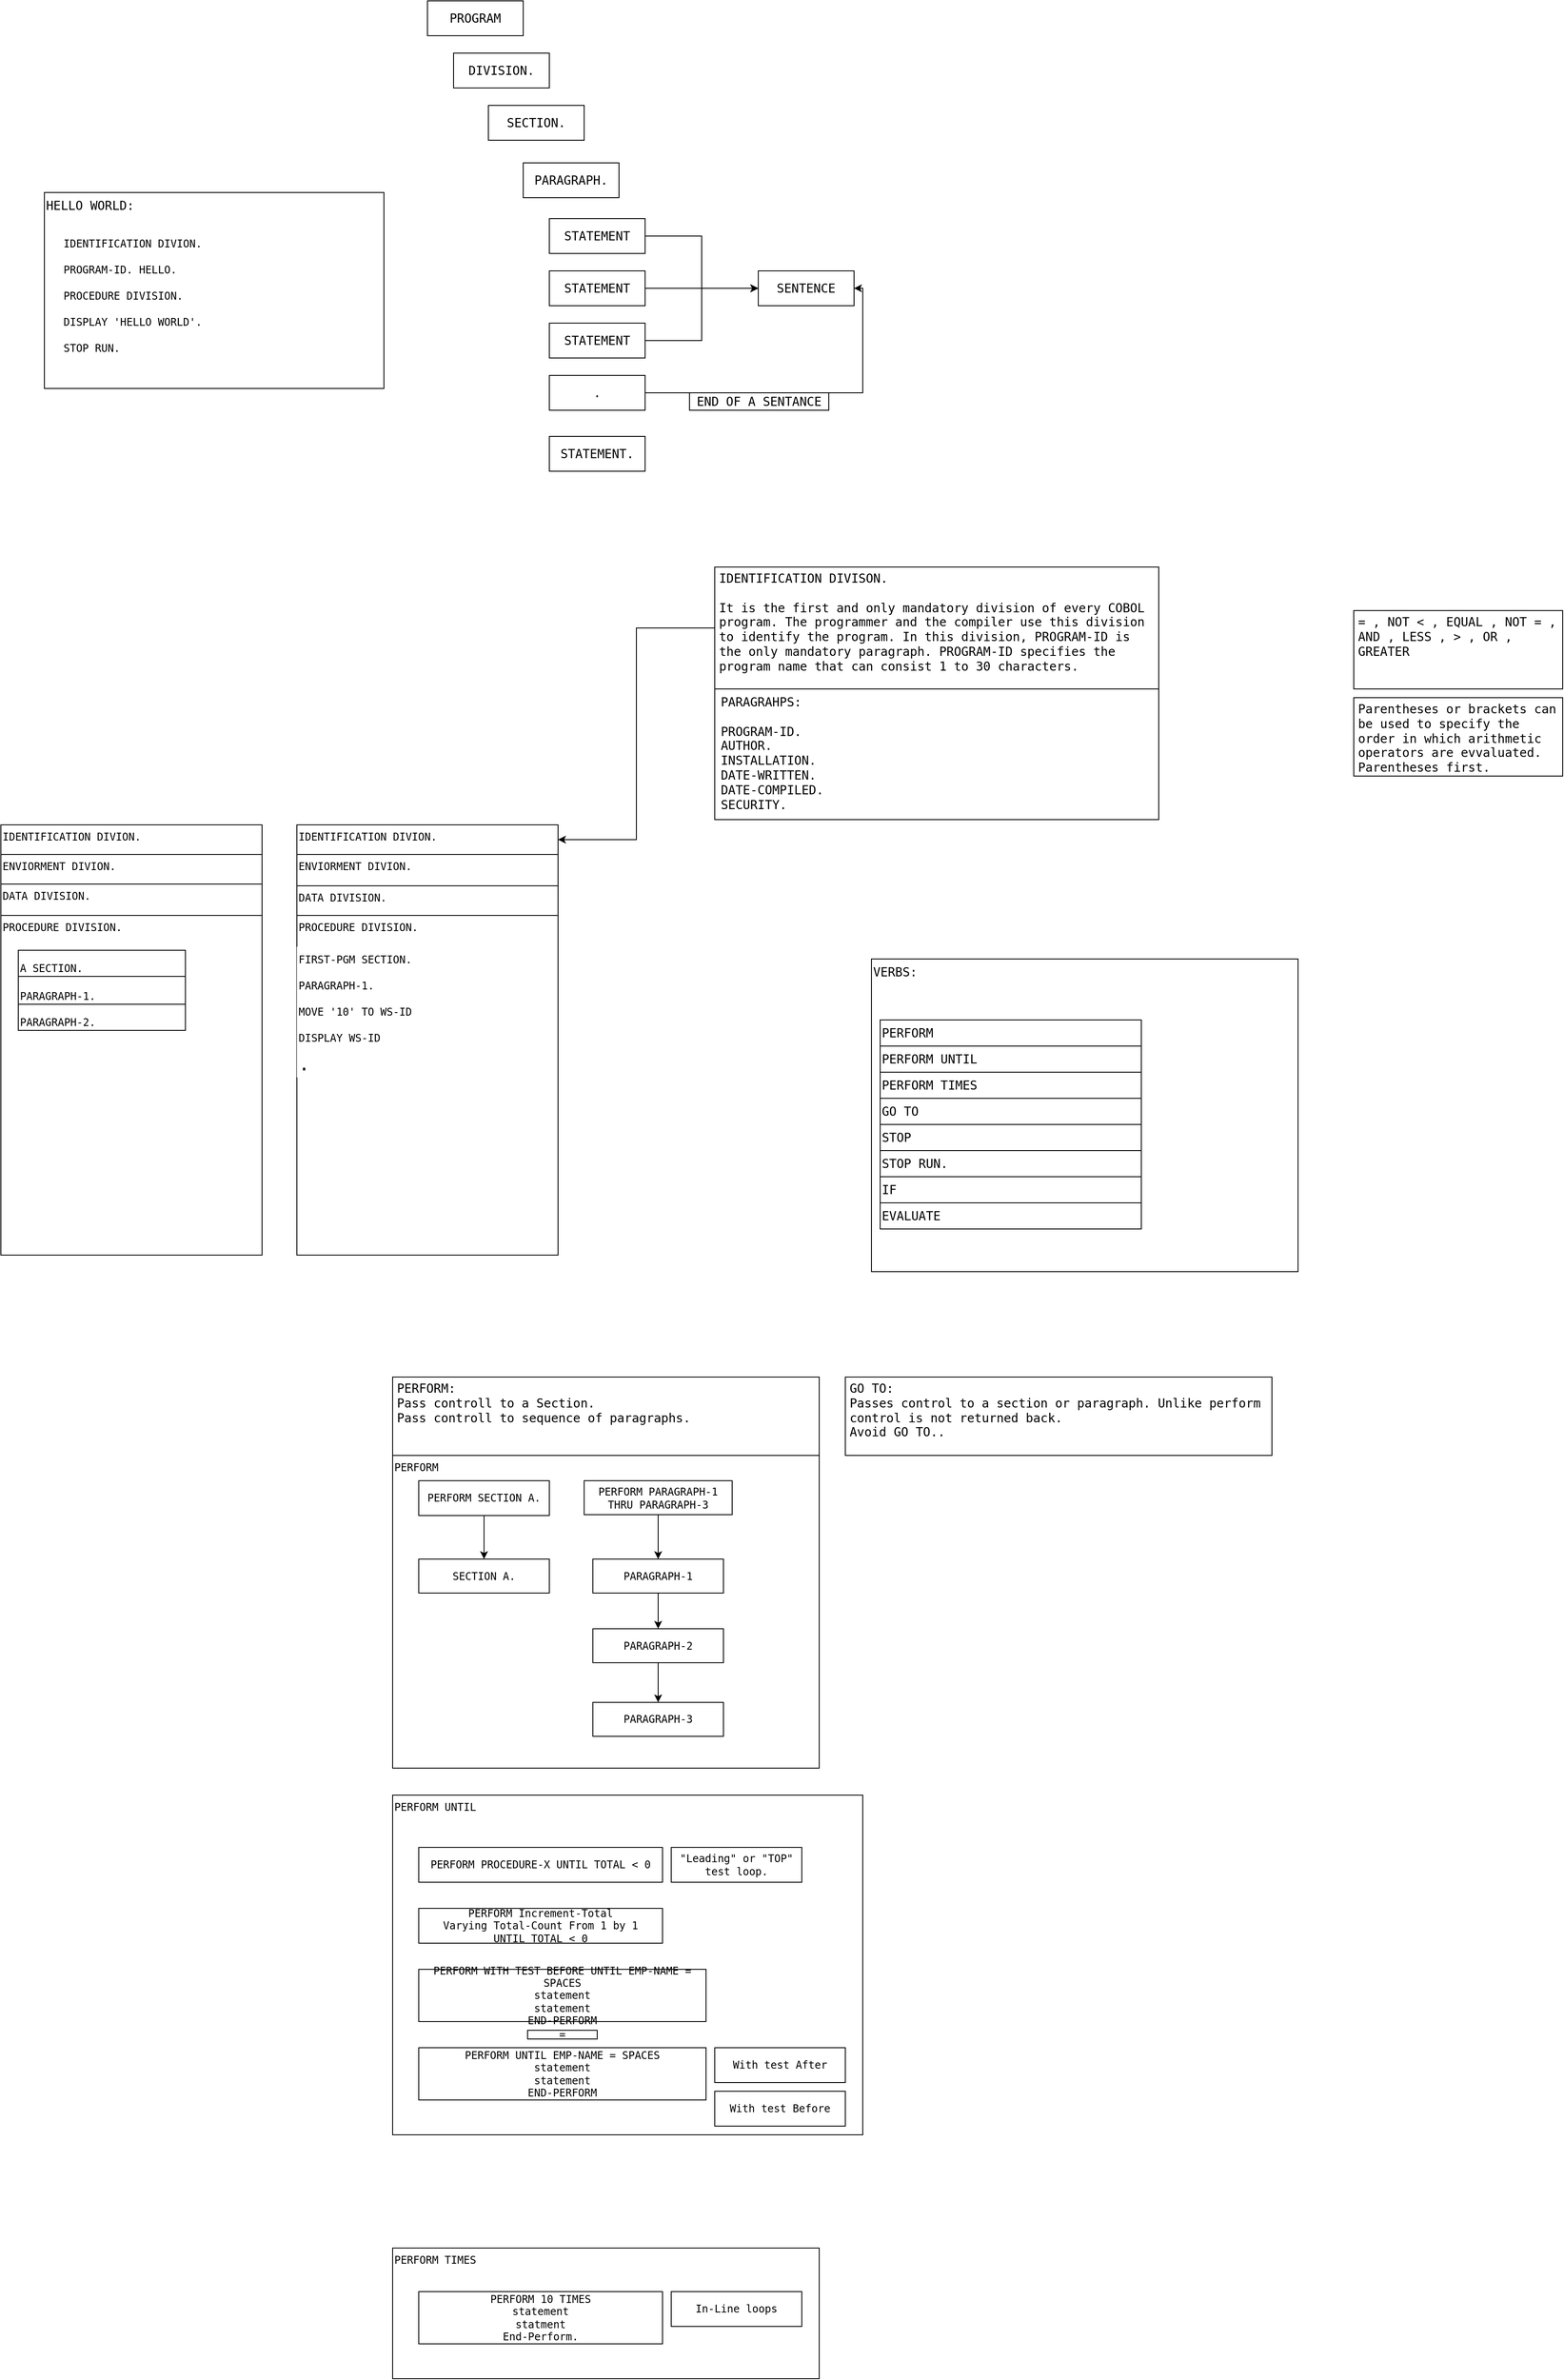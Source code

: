 <mxfile version="17.1.4" type="github">
  <diagram id="C5RBs43oDa-KdzZeNtuy" name="Page-1">
    <mxGraphModel dx="2062" dy="2323" grid="1" gridSize="10" guides="1" tooltips="1" connect="1" arrows="1" fold="1" page="1" pageScale="1" pageWidth="827" pageHeight="1169" math="0" shadow="0">
      <root>
        <mxCell id="WIyWlLk6GJQsqaUBKTNV-0" />
        <mxCell id="WIyWlLk6GJQsqaUBKTNV-1" parent="WIyWlLk6GJQsqaUBKTNV-0" />
        <mxCell id="0SPa4WWuQhr1ZMCifeJm-9" value="PERFORM TIMES" style="rounded=0;whiteSpace=wrap;html=1;sketch=0;fontSize=12;align=left;verticalAlign=top;fontFamily=monospace,monospace;" vertex="1" parent="WIyWlLk6GJQsqaUBKTNV-1">
          <mxGeometry x="550" y="1620" width="490" height="150" as="geometry" />
        </mxCell>
        <mxCell id="2tYrgcLPRN9kF1lHlc3L-101" value="&lt;font style=&quot;font-size: 14px&quot;&gt;HELLO WORLD:&lt;/font&gt;" style="rounded=0;whiteSpace=wrap;html=1;sketch=0;fontSize=12;align=left;verticalAlign=top;fontFamily=monospace,monospace;" parent="WIyWlLk6GJQsqaUBKTNV-1" vertex="1">
          <mxGeometry x="150" y="-740" width="390" height="225" as="geometry" />
        </mxCell>
        <mxCell id="2tYrgcLPRN9kF1lHlc3L-31" value="PROCEDURE DIVISION." style="rounded=0;whiteSpace=wrap;html=1;sketch=0;verticalAlign=top;align=left;fontFamily=monospace,monospace;" parent="WIyWlLk6GJQsqaUBKTNV-1" vertex="1">
          <mxGeometry x="100" y="90" width="300" height="390" as="geometry" />
        </mxCell>
        <mxCell id="zkfFHV4jXpPFQw0GAbJ--17" value="A SECTION." style="swimlane;fontStyle=0;align=left;verticalAlign=bottom;childLayout=stackLayout;horizontal=1;startSize=30;horizontalStack=0;resizeParent=1;resizeLast=0;collapsible=1;marginBottom=0;rounded=0;shadow=0;strokeWidth=1;spacingBottom=0;spacingRight=0;fontFamily=monospace,monospace;" parent="WIyWlLk6GJQsqaUBKTNV-1" vertex="1">
          <mxGeometry x="120" y="130" width="192" height="92" as="geometry">
            <mxRectangle x="120" y="200" width="160" height="26" as="alternateBounds" />
          </mxGeometry>
        </mxCell>
        <mxCell id="2tYrgcLPRN9kF1lHlc3L-23" value="PARAGRAPH-1." style="swimlane;fontStyle=0;align=left;verticalAlign=bottom;childLayout=stackLayout;horizontal=1;startSize=32;horizontalStack=0;resizeParent=1;resizeLast=0;collapsible=1;marginBottom=0;rounded=0;shadow=0;strokeWidth=1;fontFamily=monospace,monospace;" parent="zkfFHV4jXpPFQw0GAbJ--17" vertex="1" collapsed="1">
          <mxGeometry y="30" width="192" height="32" as="geometry">
            <mxRectangle y="30" width="192" height="174" as="alternateBounds" />
          </mxGeometry>
        </mxCell>
        <mxCell id="2tYrgcLPRN9kF1lHlc3L-25" value="    Statement" style="text;align=left;verticalAlign=top;spacingLeft=4;spacingRight=4;overflow=hidden;rotatable=0;points=[[0,0.5],[1,0.5]];portConstraint=eastwest;rounded=0;shadow=0;html=0;" parent="2tYrgcLPRN9kF1lHlc3L-23" vertex="1">
          <mxGeometry y="32" width="192" height="26" as="geometry" />
        </mxCell>
        <mxCell id="2tYrgcLPRN9kF1lHlc3L-26" value="    Statement" style="text;align=left;verticalAlign=top;spacingLeft=4;spacingRight=4;overflow=hidden;rotatable=0;points=[[0,0.5],[1,0.5]];portConstraint=eastwest;rounded=0;shadow=0;html=0;" parent="2tYrgcLPRN9kF1lHlc3L-23" vertex="1">
          <mxGeometry y="58" width="192" height="28" as="geometry" />
        </mxCell>
        <mxCell id="2tYrgcLPRN9kF1lHlc3L-27" value="    ." style="text;align=left;verticalAlign=top;spacingLeft=4;spacingRight=4;overflow=hidden;rotatable=0;points=[[0,0.5],[1,0.5]];portConstraint=eastwest;rounded=0;shadow=0;html=0;" parent="2tYrgcLPRN9kF1lHlc3L-23" vertex="1">
          <mxGeometry y="86" width="192" height="28" as="geometry" />
        </mxCell>
        <mxCell id="2tYrgcLPRN9kF1lHlc3L-28" value="" style="line;html=1;strokeWidth=1;align=left;verticalAlign=middle;spacingTop=-1;spacingLeft=3;spacingRight=3;rotatable=0;labelPosition=right;points=[];portConstraint=eastwest;" parent="2tYrgcLPRN9kF1lHlc3L-23" vertex="1">
          <mxGeometry y="114" width="192" height="8" as="geometry" />
        </mxCell>
        <mxCell id="2tYrgcLPRN9kF1lHlc3L-29" value="    Statement." style="text;align=left;verticalAlign=top;spacingLeft=4;spacingRight=4;overflow=hidden;rotatable=0;points=[[0,0.5],[1,0.5]];portConstraint=eastwest;rounded=0;shadow=0;html=0;" parent="2tYrgcLPRN9kF1lHlc3L-23" vertex="1">
          <mxGeometry y="122" width="192" height="26" as="geometry" />
        </mxCell>
        <mxCell id="2tYrgcLPRN9kF1lHlc3L-32" value="    Statement." style="text;align=left;verticalAlign=top;spacingLeft=4;spacingRight=4;overflow=hidden;rotatable=0;points=[[0,0.5],[1,0.5]];portConstraint=eastwest;rounded=0;shadow=0;html=0;" parent="2tYrgcLPRN9kF1lHlc3L-23" vertex="1">
          <mxGeometry y="148" width="192" height="26" as="geometry" />
        </mxCell>
        <mxCell id="2tYrgcLPRN9kF1lHlc3L-5" value="PARAGRAPH-2." style="swimlane;fontStyle=0;align=left;verticalAlign=bottom;childLayout=stackLayout;horizontal=1;startSize=30;horizontalStack=0;resizeParent=1;resizeLast=0;collapsible=1;marginBottom=0;rounded=0;shadow=0;strokeWidth=1;fontFamily=monospace,monospace;" parent="zkfFHV4jXpPFQw0GAbJ--17" vertex="1" collapsed="1">
          <mxGeometry y="62" width="192" height="30" as="geometry">
            <mxRectangle y="62" width="192" height="118" as="alternateBounds" />
          </mxGeometry>
        </mxCell>
        <mxCell id="2tYrgcLPRN9kF1lHlc3L-7" value="    Statement" style="text;align=left;verticalAlign=top;spacingLeft=4;spacingRight=4;overflow=hidden;rotatable=0;points=[[0,0.5],[1,0.5]];portConstraint=eastwest;rounded=0;shadow=0;html=0;" parent="2tYrgcLPRN9kF1lHlc3L-5" vertex="1">
          <mxGeometry y="30" width="192" height="26" as="geometry" />
        </mxCell>
        <mxCell id="2tYrgcLPRN9kF1lHlc3L-14" value="    Statement" style="text;align=left;verticalAlign=top;spacingLeft=4;spacingRight=4;overflow=hidden;rotatable=0;points=[[0,0.5],[1,0.5]];portConstraint=eastwest;rounded=0;shadow=0;html=0;" parent="2tYrgcLPRN9kF1lHlc3L-5" vertex="1">
          <mxGeometry y="56" width="192" height="28" as="geometry" />
        </mxCell>
        <mxCell id="2tYrgcLPRN9kF1lHlc3L-11" value="" style="line;html=1;strokeWidth=1;align=left;verticalAlign=middle;spacingTop=-1;spacingLeft=3;spacingRight=3;rotatable=0;labelPosition=right;points=[];portConstraint=eastwest;" parent="2tYrgcLPRN9kF1lHlc3L-5" vertex="1">
          <mxGeometry y="84" width="192" height="8" as="geometry" />
        </mxCell>
        <mxCell id="2tYrgcLPRN9kF1lHlc3L-8" value="    Statement." style="text;align=left;verticalAlign=top;spacingLeft=4;spacingRight=4;overflow=hidden;rotatable=0;points=[[0,0.5],[1,0.5]];portConstraint=eastwest;rounded=0;shadow=0;html=0;" parent="2tYrgcLPRN9kF1lHlc3L-5" vertex="1">
          <mxGeometry y="92" width="192" height="24" as="geometry" />
        </mxCell>
        <mxCell id="2tYrgcLPRN9kF1lHlc3L-33" value="DATA DIVISION." style="rounded=0;whiteSpace=wrap;html=1;sketch=0;verticalAlign=top;align=left;fontFamily=monospace,monospace;" parent="WIyWlLk6GJQsqaUBKTNV-1" vertex="1">
          <mxGeometry x="100" y="54" width="300" height="36" as="geometry" />
        </mxCell>
        <mxCell id="2tYrgcLPRN9kF1lHlc3L-34" value="ENVIORMENT DIVION." style="rounded=0;whiteSpace=wrap;html=1;sketch=0;verticalAlign=top;align=left;fontFamily=monospace,monospace;" parent="WIyWlLk6GJQsqaUBKTNV-1" vertex="1">
          <mxGeometry x="100" y="20" width="300" height="34" as="geometry" />
        </mxCell>
        <mxCell id="2tYrgcLPRN9kF1lHlc3L-35" value="IDENTIFICATION DIVION." style="rounded=0;whiteSpace=wrap;html=1;sketch=0;verticalAlign=top;align=left;fontFamily=monospace,monospace;" parent="WIyWlLk6GJQsqaUBKTNV-1" vertex="1">
          <mxGeometry x="100" y="-14" width="300" height="34" as="geometry" />
        </mxCell>
        <mxCell id="2tYrgcLPRN9kF1lHlc3L-41" value="PROCEDURE DIVISION." style="rounded=0;whiteSpace=wrap;html=1;sketch=0;verticalAlign=top;align=left;fontFamily=monospace,monospace;" parent="WIyWlLk6GJQsqaUBKTNV-1" vertex="1">
          <mxGeometry x="440" y="90" width="300" height="390" as="geometry" />
        </mxCell>
        <mxCell id="2tYrgcLPRN9kF1lHlc3L-55" value="DATA DIVISION." style="rounded=0;whiteSpace=wrap;html=1;sketch=0;verticalAlign=top;align=left;fontFamily=monospace,monospace;" parent="WIyWlLk6GJQsqaUBKTNV-1" vertex="1">
          <mxGeometry x="440" y="56" width="300" height="34" as="geometry" />
        </mxCell>
        <mxCell id="2tYrgcLPRN9kF1lHlc3L-56" value="ENVIORMENT DIVION." style="rounded=0;whiteSpace=wrap;html=1;sketch=0;verticalAlign=top;align=left;fontFamily=monospace,monospace;" parent="WIyWlLk6GJQsqaUBKTNV-1" vertex="1">
          <mxGeometry x="440" y="20" width="300" height="36" as="geometry" />
        </mxCell>
        <mxCell id="2tYrgcLPRN9kF1lHlc3L-57" value="IDENTIFICATION DIVION." style="rounded=0;whiteSpace=wrap;html=1;sketch=0;verticalAlign=top;align=left;fontFamily=monospace,monospace;" parent="WIyWlLk6GJQsqaUBKTNV-1" vertex="1">
          <mxGeometry x="440" y="-14" width="300" height="34" as="geometry" />
        </mxCell>
        <mxCell id="2tYrgcLPRN9kF1lHlc3L-36" value="FIRST-PGM SECTION." style="rounded=0;whiteSpace=wrap;html=1;sketch=0;strokeColor=none;align=left;fontFamily=monospace,monospace;" parent="WIyWlLk6GJQsqaUBKTNV-1" vertex="1">
          <mxGeometry x="440" y="126" width="150" height="30" as="geometry" />
        </mxCell>
        <mxCell id="2tYrgcLPRN9kF1lHlc3L-37" value="PARAGRAPH-1." style="rounded=0;whiteSpace=wrap;html=1;sketch=0;strokeColor=none;align=left;fontFamily=monospace,monospace;" parent="WIyWlLk6GJQsqaUBKTNV-1" vertex="1">
          <mxGeometry x="440" y="156" width="150" height="30" as="geometry" />
        </mxCell>
        <mxCell id="2tYrgcLPRN9kF1lHlc3L-38" value="MOVE &#39;10&#39; TO WS-ID" style="rounded=0;whiteSpace=wrap;html=1;sketch=0;strokeColor=none;align=left;fontFamily=monospace,monospace;" parent="WIyWlLk6GJQsqaUBKTNV-1" vertex="1">
          <mxGeometry x="440" y="186" width="150" height="30" as="geometry" />
        </mxCell>
        <mxCell id="2tYrgcLPRN9kF1lHlc3L-39" value="DISPLAY WS-ID" style="rounded=0;whiteSpace=wrap;html=1;sketch=0;strokeColor=none;align=left;fontFamily=monospace,monospace;" parent="WIyWlLk6GJQsqaUBKTNV-1" vertex="1">
          <mxGeometry x="440" y="216" width="150" height="30" as="geometry" />
        </mxCell>
        <mxCell id="2tYrgcLPRN9kF1lHlc3L-40" value="&lt;font style=&quot;font-size: 21px&quot;&gt;.&lt;/font&gt;" style="rounded=0;whiteSpace=wrap;html=1;sketch=0;strokeColor=none;align=left;fontFamily=monospace,monospace;" parent="WIyWlLk6GJQsqaUBKTNV-1" vertex="1">
          <mxGeometry x="440" y="246" width="150" height="30" as="geometry" />
        </mxCell>
        <mxCell id="2tYrgcLPRN9kF1lHlc3L-58" value="IDENTIFICATION DIVISON.&lt;br&gt;&lt;br&gt;It is the first and only mandatory division of every COBOL program. The programmer and the compiler use this division to identify the program. In this division, PROGRAM-ID is the only mandatory paragraph. PROGRAM-ID specifies the program name that can consist 1 to 30 characters." style="rounded=0;sketch=0;fontSize=14;align=left;verticalAlign=top;fontFamily=monospace,monospace;spacing=0;whiteSpace=wrap;html=1;spacingTop=0;spacingLeft=5;spacingRight=5;" parent="WIyWlLk6GJQsqaUBKTNV-1" vertex="1">
          <mxGeometry x="920" y="-310" width="510" height="140" as="geometry" />
        </mxCell>
        <mxCell id="2tYrgcLPRN9kF1lHlc3L-59" value="" style="endArrow=classic;html=1;rounded=0;fontSize=21;edgeStyle=orthogonalEdgeStyle;entryX=1;entryY=0.5;entryDx=0;entryDy=0;exitX=0;exitY=0.5;exitDx=0;exitDy=0;fontFamily=monospace,monospace;" parent="WIyWlLk6GJQsqaUBKTNV-1" source="2tYrgcLPRN9kF1lHlc3L-58" target="2tYrgcLPRN9kF1lHlc3L-57" edge="1">
          <mxGeometry width="50" height="50" relative="1" as="geometry">
            <mxPoint x="970" y="102" as="sourcePoint" />
            <mxPoint x="1020" y="52" as="targetPoint" />
          </mxGeometry>
        </mxCell>
        <mxCell id="2tYrgcLPRN9kF1lHlc3L-60" value="PERFORM" style="rounded=0;whiteSpace=wrap;html=1;sketch=0;fontSize=12;align=left;verticalAlign=top;fontFamily=monospace,monospace;" parent="WIyWlLk6GJQsqaUBKTNV-1" vertex="1">
          <mxGeometry x="550" y="710" width="490" height="359" as="geometry" />
        </mxCell>
        <mxCell id="2tYrgcLPRN9kF1lHlc3L-64" style="edgeStyle=orthogonalEdgeStyle;rounded=0;orthogonalLoop=1;jettySize=auto;html=1;exitX=0.5;exitY=1;exitDx=0;exitDy=0;entryX=0.5;entryY=0;entryDx=0;entryDy=0;fontSize=12;fontFamily=monospace,monospace;" parent="WIyWlLk6GJQsqaUBKTNV-1" source="2tYrgcLPRN9kF1lHlc3L-61" target="2tYrgcLPRN9kF1lHlc3L-63" edge="1">
          <mxGeometry relative="1" as="geometry" />
        </mxCell>
        <mxCell id="2tYrgcLPRN9kF1lHlc3L-61" value="PERFORM SECTION A." style="rounded=0;whiteSpace=wrap;html=1;sketch=0;fontSize=12;fontFamily=monospace,monospace;" parent="WIyWlLk6GJQsqaUBKTNV-1" vertex="1">
          <mxGeometry x="580" y="739" width="150" height="40" as="geometry" />
        </mxCell>
        <mxCell id="2tYrgcLPRN9kF1lHlc3L-68" style="edgeStyle=orthogonalEdgeStyle;rounded=0;orthogonalLoop=1;jettySize=auto;html=1;exitX=0.5;exitY=1;exitDx=0;exitDy=0;entryX=0.5;entryY=0;entryDx=0;entryDy=0;fontSize=12;fontFamily=monospace,monospace;" parent="WIyWlLk6GJQsqaUBKTNV-1" source="2tYrgcLPRN9kF1lHlc3L-62" target="2tYrgcLPRN9kF1lHlc3L-65" edge="1">
          <mxGeometry relative="1" as="geometry" />
        </mxCell>
        <mxCell id="2tYrgcLPRN9kF1lHlc3L-62" value="PERFORM PARAGRAPH-1&lt;br&gt;THRU PARAGRAPH-3" style="rounded=0;whiteSpace=wrap;html=1;sketch=0;fontSize=12;fontFamily=monospace,monospace;" parent="WIyWlLk6GJQsqaUBKTNV-1" vertex="1">
          <mxGeometry x="770" y="739" width="170" height="39" as="geometry" />
        </mxCell>
        <mxCell id="2tYrgcLPRN9kF1lHlc3L-63" value="SECTION A." style="rounded=0;whiteSpace=wrap;html=1;sketch=0;fontSize=12;fontFamily=monospace,monospace;" parent="WIyWlLk6GJQsqaUBKTNV-1" vertex="1">
          <mxGeometry x="580" y="829" width="150" height="39" as="geometry" />
        </mxCell>
        <mxCell id="2tYrgcLPRN9kF1lHlc3L-69" style="edgeStyle=orthogonalEdgeStyle;rounded=0;orthogonalLoop=1;jettySize=auto;html=1;exitX=0.5;exitY=1;exitDx=0;exitDy=0;fontSize=12;fontFamily=monospace,monospace;" parent="WIyWlLk6GJQsqaUBKTNV-1" source="2tYrgcLPRN9kF1lHlc3L-65" target="2tYrgcLPRN9kF1lHlc3L-66" edge="1">
          <mxGeometry relative="1" as="geometry" />
        </mxCell>
        <mxCell id="2tYrgcLPRN9kF1lHlc3L-65" value="PARAGRAPH-1" style="rounded=0;whiteSpace=wrap;html=1;sketch=0;fontSize=12;fontFamily=monospace,monospace;" parent="WIyWlLk6GJQsqaUBKTNV-1" vertex="1">
          <mxGeometry x="780" y="829" width="150" height="39" as="geometry" />
        </mxCell>
        <mxCell id="2tYrgcLPRN9kF1lHlc3L-70" style="edgeStyle=orthogonalEdgeStyle;rounded=0;orthogonalLoop=1;jettySize=auto;html=1;exitX=0.5;exitY=1;exitDx=0;exitDy=0;fontSize=12;fontFamily=monospace,monospace;" parent="WIyWlLk6GJQsqaUBKTNV-1" source="2tYrgcLPRN9kF1lHlc3L-66" target="2tYrgcLPRN9kF1lHlc3L-67" edge="1">
          <mxGeometry relative="1" as="geometry" />
        </mxCell>
        <mxCell id="2tYrgcLPRN9kF1lHlc3L-66" value="PARAGRAPH-2" style="rounded=0;whiteSpace=wrap;html=1;sketch=0;fontSize=12;fontFamily=monospace,monospace;" parent="WIyWlLk6GJQsqaUBKTNV-1" vertex="1">
          <mxGeometry x="780" y="909" width="150" height="39" as="geometry" />
        </mxCell>
        <mxCell id="2tYrgcLPRN9kF1lHlc3L-67" value="PARAGRAPH-3" style="rounded=0;whiteSpace=wrap;html=1;sketch=0;fontSize=12;fontFamily=monospace,monospace;" parent="WIyWlLk6GJQsqaUBKTNV-1" vertex="1">
          <mxGeometry x="780" y="993.5" width="150" height="39" as="geometry" />
        </mxCell>
        <mxCell id="2tYrgcLPRN9kF1lHlc3L-72" style="edgeStyle=orthogonalEdgeStyle;rounded=0;orthogonalLoop=1;jettySize=auto;html=1;exitX=0.5;exitY=1;exitDx=0;exitDy=0;fontSize=12;fontFamily=monospace,monospace;" parent="WIyWlLk6GJQsqaUBKTNV-1" edge="1">
          <mxGeometry relative="1" as="geometry">
            <mxPoint x="795" y="710" as="sourcePoint" />
            <mxPoint x="795" y="710" as="targetPoint" />
          </mxGeometry>
        </mxCell>
        <mxCell id="2tYrgcLPRN9kF1lHlc3L-76" value="&lt;font&gt;IDENTIFICATION DIVION.&lt;/font&gt;" style="rounded=0;whiteSpace=wrap;html=1;sketch=0;verticalAlign=top;align=left;fontFamily=monospace,monospace;strokeColor=none;" parent="WIyWlLk6GJQsqaUBKTNV-1" vertex="1">
          <mxGeometry x="170" y="-695" width="300" height="30" as="geometry" />
        </mxCell>
        <mxCell id="2tYrgcLPRN9kF1lHlc3L-77" value="PROGRAM-ID. HELLO." style="rounded=0;whiteSpace=wrap;html=1;sketch=0;verticalAlign=top;align=left;fontFamily=monospace,monospace;strokeColor=none;" parent="WIyWlLk6GJQsqaUBKTNV-1" vertex="1">
          <mxGeometry x="170" y="-665" width="300" height="30" as="geometry" />
        </mxCell>
        <mxCell id="2tYrgcLPRN9kF1lHlc3L-78" value="PROCEDURE DIVISION." style="rounded=0;whiteSpace=wrap;html=1;sketch=0;verticalAlign=top;align=left;fontFamily=monospace,monospace;strokeColor=none;" parent="WIyWlLk6GJQsqaUBKTNV-1" vertex="1">
          <mxGeometry x="170" y="-635" width="300" height="30" as="geometry" />
        </mxCell>
        <mxCell id="2tYrgcLPRN9kF1lHlc3L-79" value="DISPLAY &#39;HELLO WORLD&#39;." style="rounded=0;whiteSpace=wrap;html=1;sketch=0;verticalAlign=top;align=left;fontFamily=monospace,monospace;strokeColor=none;" parent="WIyWlLk6GJQsqaUBKTNV-1" vertex="1">
          <mxGeometry x="170" y="-605" width="300" height="30" as="geometry" />
        </mxCell>
        <mxCell id="2tYrgcLPRN9kF1lHlc3L-80" value="&lt;div&gt;STOP RUN.&lt;/div&gt;&lt;div&gt;&lt;br&gt;&lt;/div&gt;" style="rounded=0;whiteSpace=wrap;html=1;sketch=0;verticalAlign=top;align=left;fontFamily=monospace,monospace;strokeColor=none;" parent="WIyWlLk6GJQsqaUBKTNV-1" vertex="1">
          <mxGeometry x="170" y="-575" width="300" height="30" as="geometry" />
        </mxCell>
        <mxCell id="2tYrgcLPRN9kF1lHlc3L-81" value="&lt;div style=&quot;font-size: 14px&quot;&gt;&lt;font style=&quot;font-size: 14px&quot;&gt;PARAGRAHPS:&lt;/font&gt;&lt;/div&gt;&lt;div style=&quot;font-size: 14px&quot;&gt;&lt;font style=&quot;font-size: 14px&quot;&gt;&lt;br&gt;&lt;/font&gt;&lt;/div&gt;&lt;div style=&quot;font-size: 14px&quot;&gt;&lt;font style=&quot;font-size: 14px&quot;&gt;PROGRAM-ID.&lt;/font&gt;&lt;/div&gt;&lt;div style=&quot;font-size: 14px&quot;&gt;&lt;font style=&quot;font-size: 14px&quot;&gt;AUTHOR.&lt;/font&gt;&lt;/div&gt;&lt;div style=&quot;font-size: 14px&quot;&gt;&lt;font style=&quot;font-size: 14px&quot;&gt;INSTALLATION.&lt;/font&gt;&lt;/div&gt;&lt;div style=&quot;font-size: 14px&quot;&gt;&lt;font style=&quot;font-size: 14px&quot;&gt;DATE-WRITTEN.&lt;/font&gt;&lt;/div&gt;&lt;div style=&quot;font-size: 14px&quot;&gt;&lt;font style=&quot;font-size: 14px&quot;&gt;DATE-COMPILED.&lt;/font&gt;&lt;/div&gt;&lt;div style=&quot;font-size: 14px&quot;&gt;&lt;font style=&quot;font-size: 14px&quot;&gt;SECURITY.&lt;/font&gt;&lt;/div&gt;" style="rounded=0;whiteSpace=wrap;html=1;sketch=0;verticalAlign=top;align=left;fontFamily=monospace,monospace;spacingLeft=5;spacingRight=5;" parent="WIyWlLk6GJQsqaUBKTNV-1" vertex="1">
          <mxGeometry x="920" y="-170" width="510" height="150" as="geometry" />
        </mxCell>
        <mxCell id="2tYrgcLPRN9kF1lHlc3L-82" value="PROGRAM" style="rounded=0;whiteSpace=wrap;html=1;sketch=0;fontFamily=monospace,monospace;fontSize=14;" parent="WIyWlLk6GJQsqaUBKTNV-1" vertex="1">
          <mxGeometry x="590" y="-960" width="110" height="40" as="geometry" />
        </mxCell>
        <mxCell id="2tYrgcLPRN9kF1lHlc3L-83" value="DIVISION." style="rounded=0;whiteSpace=wrap;html=1;sketch=0;fontFamily=monospace,monospace;fontSize=14;" parent="WIyWlLk6GJQsqaUBKTNV-1" vertex="1">
          <mxGeometry x="620" y="-900" width="110" height="40" as="geometry" />
        </mxCell>
        <mxCell id="2tYrgcLPRN9kF1lHlc3L-84" value="SECTION." style="rounded=0;whiteSpace=wrap;html=1;sketch=0;fontFamily=monospace,monospace;fontSize=14;" parent="WIyWlLk6GJQsqaUBKTNV-1" vertex="1">
          <mxGeometry x="660" y="-840" width="110" height="40" as="geometry" />
        </mxCell>
        <mxCell id="2tYrgcLPRN9kF1lHlc3L-85" value="PARAGRAPH." style="rounded=0;whiteSpace=wrap;html=1;sketch=0;fontFamily=monospace,monospace;fontSize=14;" parent="WIyWlLk6GJQsqaUBKTNV-1" vertex="1">
          <mxGeometry x="700" y="-774" width="110" height="40" as="geometry" />
        </mxCell>
        <mxCell id="2tYrgcLPRN9kF1lHlc3L-86" value="STATEMENT" style="rounded=0;whiteSpace=wrap;html=1;sketch=0;fontFamily=monospace,monospace;fontSize=14;" parent="WIyWlLk6GJQsqaUBKTNV-1" vertex="1">
          <mxGeometry x="730" y="-710" width="110" height="40" as="geometry" />
        </mxCell>
        <mxCell id="2tYrgcLPRN9kF1lHlc3L-87" value="STATEMENT" style="rounded=0;whiteSpace=wrap;html=1;sketch=0;fontFamily=monospace,monospace;fontSize=14;" parent="WIyWlLk6GJQsqaUBKTNV-1" vertex="1">
          <mxGeometry x="730" y="-650" width="110" height="40" as="geometry" />
        </mxCell>
        <mxCell id="2tYrgcLPRN9kF1lHlc3L-88" value="STATEMENT" style="rounded=0;whiteSpace=wrap;html=1;sketch=0;fontFamily=monospace,monospace;fontSize=14;" parent="WIyWlLk6GJQsqaUBKTNV-1" vertex="1">
          <mxGeometry x="730" y="-590" width="110" height="40" as="geometry" />
        </mxCell>
        <mxCell id="2tYrgcLPRN9kF1lHlc3L-89" value="." style="rounded=0;whiteSpace=wrap;html=1;sketch=0;fontFamily=monospace,monospace;fontSize=14;" parent="WIyWlLk6GJQsqaUBKTNV-1" vertex="1">
          <mxGeometry x="730" y="-530" width="110" height="40" as="geometry" />
        </mxCell>
        <mxCell id="2tYrgcLPRN9kF1lHlc3L-90" value="STATEMENT." style="rounded=0;whiteSpace=wrap;html=1;sketch=0;fontFamily=monospace,monospace;fontSize=14;" parent="WIyWlLk6GJQsqaUBKTNV-1" vertex="1">
          <mxGeometry x="730" y="-460" width="110" height="40" as="geometry" />
        </mxCell>
        <mxCell id="2tYrgcLPRN9kF1lHlc3L-91" value="SENTENCE" style="rounded=0;whiteSpace=wrap;html=1;sketch=0;fontFamily=monospace,monospace;fontSize=14;" parent="WIyWlLk6GJQsqaUBKTNV-1" vertex="1">
          <mxGeometry x="970" y="-650" width="110" height="40" as="geometry" />
        </mxCell>
        <mxCell id="2tYrgcLPRN9kF1lHlc3L-92" value="" style="endArrow=classic;html=1;rounded=0;fontSize=21;edgeStyle=orthogonalEdgeStyle;entryX=0;entryY=0.5;entryDx=0;entryDy=0;exitX=1;exitY=0.5;exitDx=0;exitDy=0;fontFamily=monospace,monospace;" parent="WIyWlLk6GJQsqaUBKTNV-1" source="2tYrgcLPRN9kF1lHlc3L-86" target="2tYrgcLPRN9kF1lHlc3L-91" edge="1">
          <mxGeometry width="50" height="50" relative="1" as="geometry">
            <mxPoint x="1300" y="-697.5" as="sourcePoint" />
            <mxPoint x="1120" y="-442.5" as="targetPoint" />
          </mxGeometry>
        </mxCell>
        <mxCell id="2tYrgcLPRN9kF1lHlc3L-93" value="" style="endArrow=classic;html=1;rounded=0;fontSize=21;edgeStyle=orthogonalEdgeStyle;entryX=0;entryY=0.5;entryDx=0;entryDy=0;exitX=1;exitY=0.5;exitDx=0;exitDy=0;fontFamily=monospace,monospace;" parent="WIyWlLk6GJQsqaUBKTNV-1" source="2tYrgcLPRN9kF1lHlc3L-87" target="2tYrgcLPRN9kF1lHlc3L-91" edge="1">
          <mxGeometry width="50" height="50" relative="1" as="geometry">
            <mxPoint x="850" y="-680" as="sourcePoint" />
            <mxPoint x="980" y="-600" as="targetPoint" />
          </mxGeometry>
        </mxCell>
        <mxCell id="2tYrgcLPRN9kF1lHlc3L-94" value="" style="endArrow=classic;html=1;rounded=0;fontSize=21;edgeStyle=orthogonalEdgeStyle;entryX=0;entryY=0.5;entryDx=0;entryDy=0;exitX=1;exitY=0.5;exitDx=0;exitDy=0;fontFamily=monospace,monospace;" parent="WIyWlLk6GJQsqaUBKTNV-1" source="2tYrgcLPRN9kF1lHlc3L-88" target="2tYrgcLPRN9kF1lHlc3L-91" edge="1">
          <mxGeometry width="50" height="50" relative="1" as="geometry">
            <mxPoint x="850" y="-620" as="sourcePoint" />
            <mxPoint x="980" y="-600" as="targetPoint" />
          </mxGeometry>
        </mxCell>
        <mxCell id="2tYrgcLPRN9kF1lHlc3L-95" value="" style="endArrow=classic;html=1;rounded=0;fontSize=21;edgeStyle=orthogonalEdgeStyle;entryX=1;entryY=0.5;entryDx=0;entryDy=0;exitX=1;exitY=0.5;exitDx=0;exitDy=0;fontFamily=monospace,monospace;" parent="WIyWlLk6GJQsqaUBKTNV-1" source="2tYrgcLPRN9kF1lHlc3L-89" target="2tYrgcLPRN9kF1lHlc3L-91" edge="1">
          <mxGeometry width="50" height="50" relative="1" as="geometry">
            <mxPoint x="980" y="-480" as="sourcePoint" />
            <mxPoint x="1110" y="-540" as="targetPoint" />
          </mxGeometry>
        </mxCell>
        <mxCell id="2tYrgcLPRN9kF1lHlc3L-96" value="END OF A SENTANCE" style="rounded=0;whiteSpace=wrap;html=1;sketch=0;fontFamily=monospace,monospace;fontSize=14;" parent="WIyWlLk6GJQsqaUBKTNV-1" vertex="1">
          <mxGeometry x="891" y="-510" width="160" height="20" as="geometry" />
        </mxCell>
        <mxCell id="2tYrgcLPRN9kF1lHlc3L-97" value="&lt;font style=&quot;font-size: 14px&quot;&gt;VERBS:&lt;/font&gt;" style="rounded=0;whiteSpace=wrap;html=1;sketch=0;fontSize=12;align=left;verticalAlign=top;fontFamily=monospace,monospace;" parent="WIyWlLk6GJQsqaUBKTNV-1" vertex="1">
          <mxGeometry x="1100" y="140" width="490" height="359" as="geometry" />
        </mxCell>
        <mxCell id="2tYrgcLPRN9kF1lHlc3L-98" value="&lt;font style=&quot;font-size: 14px&quot;&gt;PERFORM&lt;/font&gt;" style="rounded=0;whiteSpace=wrap;html=1;sketch=0;verticalAlign=top;align=left;fontFamily=monospace,monospace;" parent="WIyWlLk6GJQsqaUBKTNV-1" vertex="1">
          <mxGeometry x="1110" y="210" width="300" height="30" as="geometry" />
        </mxCell>
        <mxCell id="2tYrgcLPRN9kF1lHlc3L-99" value="&lt;font style=&quot;font-size: 14px&quot;&gt;GO TO&lt;/font&gt;" style="rounded=0;whiteSpace=wrap;html=1;sketch=0;verticalAlign=top;align=left;fontFamily=monospace,monospace;" parent="WIyWlLk6GJQsqaUBKTNV-1" vertex="1">
          <mxGeometry x="1110" y="300" width="300" height="30" as="geometry" />
        </mxCell>
        <mxCell id="2tYrgcLPRN9kF1lHlc3L-100" value="PERFORM:&lt;br&gt;&lt;div&gt;Pass controll to a Section.&lt;/div&gt;&lt;div&gt;Pass controll to sequence of paragraphs.&lt;br&gt;&lt;/div&gt;&lt;div&gt;&lt;br&gt;&lt;/div&gt;" style="rounded=0;sketch=0;fontSize=14;align=left;verticalAlign=top;fontFamily=monospace,monospace;spacing=0;whiteSpace=wrap;html=1;spacingTop=0;spacingLeft=5;spacingRight=5;" parent="WIyWlLk6GJQsqaUBKTNV-1" vertex="1">
          <mxGeometry x="550" y="620" width="490" height="90" as="geometry" />
        </mxCell>
        <mxCell id="2tYrgcLPRN9kF1lHlc3L-102" value="GO TO:&lt;br&gt;Passes control to a section or paragraph. Unlike perform control is not returned back.&amp;nbsp;&lt;br&gt;Avoid GO TO.." style="rounded=0;sketch=0;fontSize=14;align=left;verticalAlign=top;fontFamily=monospace,monospace;spacing=0;whiteSpace=wrap;html=1;spacingTop=0;spacingLeft=5;spacingRight=5;" parent="WIyWlLk6GJQsqaUBKTNV-1" vertex="1">
          <mxGeometry x="1070" y="620" width="490" height="90" as="geometry" />
        </mxCell>
        <mxCell id="2tYrgcLPRN9kF1lHlc3L-103" value="&lt;font style=&quot;font-size: 14px&quot;&gt;STOP&lt;/font&gt;" style="rounded=0;whiteSpace=wrap;html=1;sketch=0;verticalAlign=top;align=left;fontFamily=monospace,monospace;" parent="WIyWlLk6GJQsqaUBKTNV-1" vertex="1">
          <mxGeometry x="1110" y="330" width="300" height="30" as="geometry" />
        </mxCell>
        <mxCell id="2tYrgcLPRN9kF1lHlc3L-104" value="&lt;font style=&quot;font-size: 14px&quot;&gt;STOP RUN.&lt;/font&gt;" style="rounded=0;whiteSpace=wrap;html=1;sketch=0;verticalAlign=top;align=left;fontFamily=monospace,monospace;" parent="WIyWlLk6GJQsqaUBKTNV-1" vertex="1">
          <mxGeometry x="1110" y="360" width="300" height="30" as="geometry" />
        </mxCell>
        <mxCell id="2tYrgcLPRN9kF1lHlc3L-105" value="&lt;font style=&quot;font-size: 14px&quot;&gt;IF&lt;/font&gt;" style="rounded=0;whiteSpace=wrap;html=1;sketch=0;verticalAlign=top;align=left;fontFamily=monospace,monospace;" parent="WIyWlLk6GJQsqaUBKTNV-1" vertex="1">
          <mxGeometry x="1110" y="390" width="300" height="30" as="geometry" />
        </mxCell>
        <mxCell id="2tYrgcLPRN9kF1lHlc3L-106" value="&lt;font style=&quot;font-size: 14px&quot;&gt;EVALUATE&lt;/font&gt;" style="rounded=0;whiteSpace=wrap;html=1;sketch=0;verticalAlign=top;align=left;fontFamily=monospace,monospace;" parent="WIyWlLk6GJQsqaUBKTNV-1" vertex="1">
          <mxGeometry x="1110" y="420" width="300" height="30" as="geometry" />
        </mxCell>
        <mxCell id="2tYrgcLPRN9kF1lHlc3L-107" value="= , NOT &amp;lt; , EQUAL , NOT = , AND , LESS , &amp;gt; , OR , GREATER" style="rounded=0;sketch=0;fontSize=14;align=left;verticalAlign=top;fontFamily=monospace,monospace;spacing=0;whiteSpace=wrap;html=1;spacingTop=0;spacingLeft=5;spacingRight=5;" parent="WIyWlLk6GJQsqaUBKTNV-1" vertex="1">
          <mxGeometry x="1654" y="-260" width="240" height="90" as="geometry" />
        </mxCell>
        <mxCell id="2tYrgcLPRN9kF1lHlc3L-108" value="Parentheses or brackets can be used to specify the order in which arithmetic operators are evvaluated. Parentheses first." style="rounded=0;sketch=0;fontSize=14;align=left;verticalAlign=top;fontFamily=monospace,monospace;spacing=0;whiteSpace=wrap;html=1;spacingTop=0;spacingLeft=5;spacingRight=5;" parent="WIyWlLk6GJQsqaUBKTNV-1" vertex="1">
          <mxGeometry x="1654" y="-160" width="240" height="90" as="geometry" />
        </mxCell>
        <mxCell id="0SPa4WWuQhr1ZMCifeJm-0" value="PERFORM UNTIL" style="rounded=0;whiteSpace=wrap;html=1;sketch=0;fontSize=12;align=left;verticalAlign=top;fontFamily=monospace,monospace;" vertex="1" parent="WIyWlLk6GJQsqaUBKTNV-1">
          <mxGeometry x="550" y="1100" width="540" height="390" as="geometry" />
        </mxCell>
        <mxCell id="0SPa4WWuQhr1ZMCifeJm-1" value="PERFORM PROCEDURE-X UNTIL TOTAL &amp;lt; 0" style="rounded=0;whiteSpace=wrap;html=1;sketch=0;fontSize=12;fontFamily=monospace,monospace;" vertex="1" parent="WIyWlLk6GJQsqaUBKTNV-1">
          <mxGeometry x="580" y="1160" width="280" height="40" as="geometry" />
        </mxCell>
        <mxCell id="0SPa4WWuQhr1ZMCifeJm-2" value="PERFORM Increment-Total&lt;br&gt;Varying Total-Count From 1 by 1&lt;br&gt;UNTIL TOTAL &amp;lt; 0" style="rounded=0;whiteSpace=wrap;html=1;sketch=0;fontSize=12;fontFamily=monospace,monospace;" vertex="1" parent="WIyWlLk6GJQsqaUBKTNV-1">
          <mxGeometry x="580" y="1230" width="280" height="40" as="geometry" />
        </mxCell>
        <mxCell id="0SPa4WWuQhr1ZMCifeJm-3" value="&quot;Leading&quot; or &quot;TOP&quot; test loop." style="rounded=0;whiteSpace=wrap;html=1;sketch=0;fontSize=12;fontFamily=monospace,monospace;" vertex="1" parent="WIyWlLk6GJQsqaUBKTNV-1">
          <mxGeometry x="870" y="1160" width="150" height="40" as="geometry" />
        </mxCell>
        <mxCell id="0SPa4WWuQhr1ZMCifeJm-4" value="PERFORM 10 TIMES&lt;br&gt;statement&lt;br&gt;statment&lt;br&gt;End-Perform." style="rounded=0;whiteSpace=wrap;html=1;sketch=0;fontSize=12;fontFamily=monospace,monospace;" vertex="1" parent="WIyWlLk6GJQsqaUBKTNV-1">
          <mxGeometry x="580" y="1670" width="280" height="60" as="geometry" />
        </mxCell>
        <mxCell id="0SPa4WWuQhr1ZMCifeJm-5" value="In-Line loops" style="rounded=0;whiteSpace=wrap;html=1;sketch=0;fontSize=12;fontFamily=monospace,monospace;" vertex="1" parent="WIyWlLk6GJQsqaUBKTNV-1">
          <mxGeometry x="870" y="1670" width="150" height="40" as="geometry" />
        </mxCell>
        <mxCell id="0SPa4WWuQhr1ZMCifeJm-6" value="&lt;font style=&quot;font-size: 14px&quot;&gt;PERFORM UNTIL&lt;/font&gt;" style="rounded=0;whiteSpace=wrap;html=1;sketch=0;verticalAlign=top;align=left;fontFamily=monospace,monospace;" vertex="1" parent="WIyWlLk6GJQsqaUBKTNV-1">
          <mxGeometry x="1110" y="240" width="300" height="30" as="geometry" />
        </mxCell>
        <mxCell id="0SPa4WWuQhr1ZMCifeJm-7" value="&lt;font style=&quot;font-size: 14px&quot;&gt;PERFORM TIMES&lt;/font&gt;" style="rounded=0;whiteSpace=wrap;html=1;sketch=0;verticalAlign=top;align=left;fontFamily=monospace,monospace;" vertex="1" parent="WIyWlLk6GJQsqaUBKTNV-1">
          <mxGeometry x="1110" y="270" width="300" height="30" as="geometry" />
        </mxCell>
        <mxCell id="0SPa4WWuQhr1ZMCifeJm-8" value="PERFORM WITH TEST BEFORE UNTIL EMP-NAME = SPACES&lt;br&gt;statement&lt;br&gt;statement&lt;br&gt;END-PERFORM" style="rounded=0;whiteSpace=wrap;html=1;sketch=0;fontSize=12;fontFamily=monospace,monospace;" vertex="1" parent="WIyWlLk6GJQsqaUBKTNV-1">
          <mxGeometry x="580" y="1300" width="330" height="60" as="geometry" />
        </mxCell>
        <mxCell id="0SPa4WWuQhr1ZMCifeJm-10" value="PERFORM UNTIL EMP-NAME = SPACES&lt;br&gt;statement&lt;br&gt;statement&lt;br&gt;END-PERFORM" style="rounded=0;whiteSpace=wrap;html=1;sketch=0;fontSize=12;fontFamily=monospace,monospace;" vertex="1" parent="WIyWlLk6GJQsqaUBKTNV-1">
          <mxGeometry x="580" y="1390" width="330" height="60" as="geometry" />
        </mxCell>
        <mxCell id="0SPa4WWuQhr1ZMCifeJm-11" value="=" style="rounded=0;whiteSpace=wrap;html=1;sketch=0;fontSize=12;fontFamily=monospace,monospace;" vertex="1" parent="WIyWlLk6GJQsqaUBKTNV-1">
          <mxGeometry x="705" y="1370" width="80" height="10" as="geometry" />
        </mxCell>
        <mxCell id="0SPa4WWuQhr1ZMCifeJm-12" value="With test After" style="rounded=0;whiteSpace=wrap;html=1;sketch=0;fontSize=12;fontFamily=monospace,monospace;" vertex="1" parent="WIyWlLk6GJQsqaUBKTNV-1">
          <mxGeometry x="920" y="1390" width="150" height="40" as="geometry" />
        </mxCell>
        <mxCell id="0SPa4WWuQhr1ZMCifeJm-13" value="With test Before" style="rounded=0;whiteSpace=wrap;html=1;sketch=0;fontSize=12;fontFamily=monospace,monospace;" vertex="1" parent="WIyWlLk6GJQsqaUBKTNV-1">
          <mxGeometry x="920" y="1440" width="150" height="40" as="geometry" />
        </mxCell>
      </root>
    </mxGraphModel>
  </diagram>
</mxfile>
